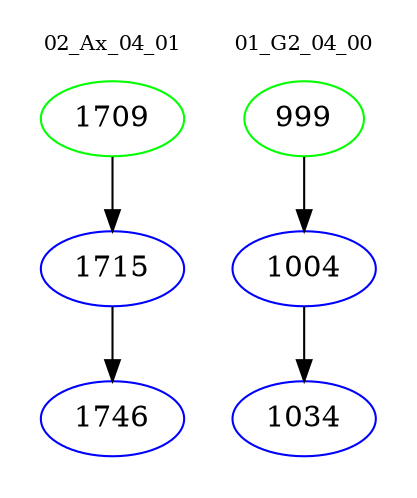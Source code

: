 digraph{
subgraph cluster_0 {
color = white
label = "02_Ax_04_01";
fontsize=10;
T0_1709 [label="1709", color="green"]
T0_1709 -> T0_1715 [color="black"]
T0_1715 [label="1715", color="blue"]
T0_1715 -> T0_1746 [color="black"]
T0_1746 [label="1746", color="blue"]
}
subgraph cluster_1 {
color = white
label = "01_G2_04_00";
fontsize=10;
T1_999 [label="999", color="green"]
T1_999 -> T1_1004 [color="black"]
T1_1004 [label="1004", color="blue"]
T1_1004 -> T1_1034 [color="black"]
T1_1034 [label="1034", color="blue"]
}
}
